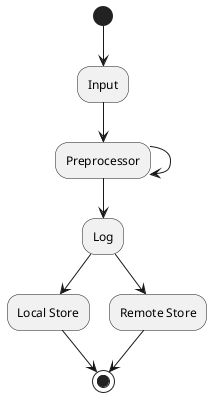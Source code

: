 @startuml

(*) --> Input
Input --> Preprocessor
Preprocessor --> Preprocessor
Preprocessor --> Log
Log --> "Local Store"
Log --> "Remote Store"
"Local Store" --> (*)
"Remote Store" --> (*)

@enduml
